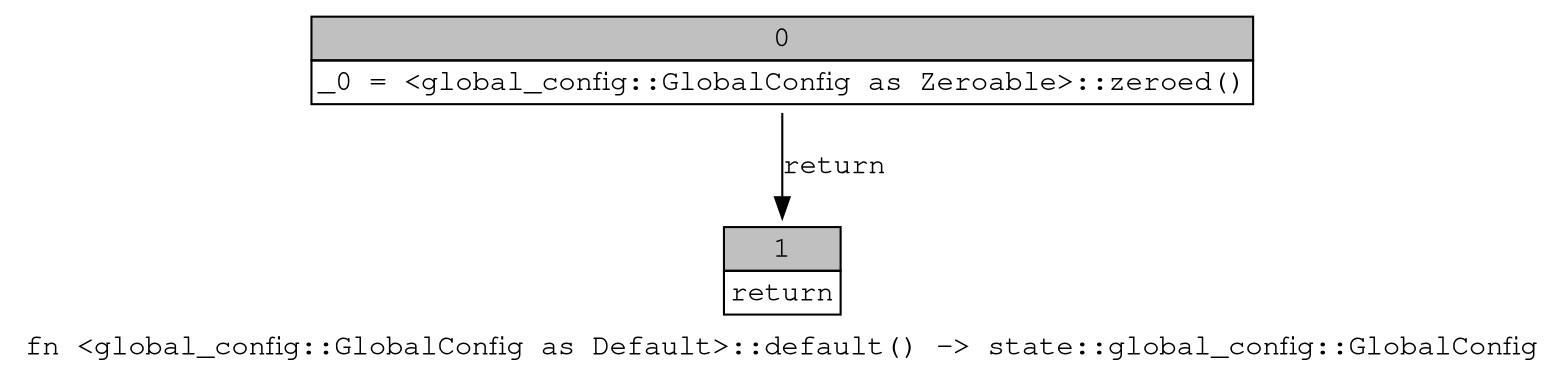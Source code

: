 digraph Mir_0_1444 {
    graph [fontname="Courier, monospace"];
    node [fontname="Courier, monospace"];
    edge [fontname="Courier, monospace"];
    label=<fn &lt;global_config::GlobalConfig as Default&gt;::default() -&gt; state::global_config::GlobalConfig<br align="left"/>>;
    bb0__0_1444 [shape="none", label=<<table border="0" cellborder="1" cellspacing="0"><tr><td bgcolor="gray" align="center" colspan="1">0</td></tr><tr><td align="left">_0 = &lt;global_config::GlobalConfig as Zeroable&gt;::zeroed()</td></tr></table>>];
    bb1__0_1444 [shape="none", label=<<table border="0" cellborder="1" cellspacing="0"><tr><td bgcolor="gray" align="center" colspan="1">1</td></tr><tr><td align="left">return</td></tr></table>>];
    bb0__0_1444 -> bb1__0_1444 [label="return"];
}
